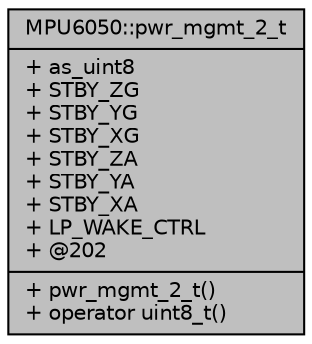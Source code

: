 digraph "MPU6050::pwr_mgmt_2_t"
{
  edge [fontname="Helvetica",fontsize="10",labelfontname="Helvetica",labelfontsize="10"];
  node [fontname="Helvetica",fontsize="10",shape=record];
  Node1 [label="{MPU6050::pwr_mgmt_2_t\n|+ as_uint8\l+ STBY_ZG\l+ STBY_YG\l+ STBY_XG\l+ STBY_ZA\l+ STBY_YA\l+ STBY_XA\l+ LP_WAKE_CTRL\l+ @202\l|+ pwr_mgmt_2_t()\l+ operator uint8_t()\l}",height=0.2,width=0.4,color="black", fillcolor="grey75", style="filled", fontcolor="black"];
}

